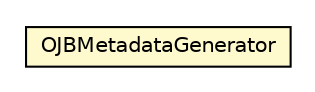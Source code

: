 #!/usr/local/bin/dot
#
# Class diagram 
# Generated by UMLGraph version 5.1 (http://www.umlgraph.org/)
#

digraph G {
	edge [fontname="Helvetica",fontsize=10,labelfontname="Helvetica",labelfontsize=10];
	node [fontname="Helvetica",fontsize=10,shape=plaintext];
	nodesep=0.25;
	ranksep=0.5;
	// pt.ist.fenixframework.backend.jvstmojb.ojb.OJBMetadataGenerator
	c127123 [label=<<table title="pt.ist.fenixframework.backend.jvstmojb.ojb.OJBMetadataGenerator" border="0" cellborder="1" cellspacing="0" cellpadding="2" port="p" bgcolor="lemonChiffon" href="./OJBMetadataGenerator.html">
		<tr><td><table border="0" cellspacing="0" cellpadding="1">
<tr><td align="center" balign="center"> OJBMetadataGenerator </td></tr>
		</table></td></tr>
		</table>>, fontname="Helvetica", fontcolor="black", fontsize=10.0];
}

